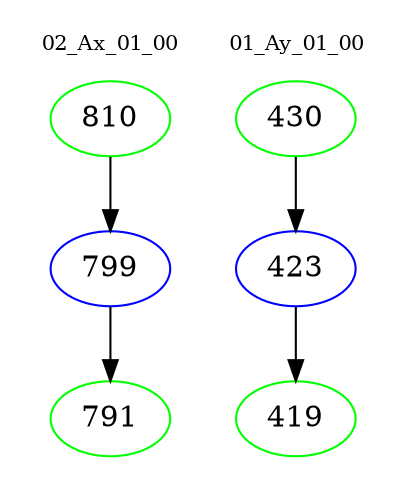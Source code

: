 digraph{
subgraph cluster_0 {
color = white
label = "02_Ax_01_00";
fontsize=10;
T0_810 [label="810", color="green"]
T0_810 -> T0_799 [color="black"]
T0_799 [label="799", color="blue"]
T0_799 -> T0_791 [color="black"]
T0_791 [label="791", color="green"]
}
subgraph cluster_1 {
color = white
label = "01_Ay_01_00";
fontsize=10;
T1_430 [label="430", color="green"]
T1_430 -> T1_423 [color="black"]
T1_423 [label="423", color="blue"]
T1_423 -> T1_419 [color="black"]
T1_419 [label="419", color="green"]
}
}
